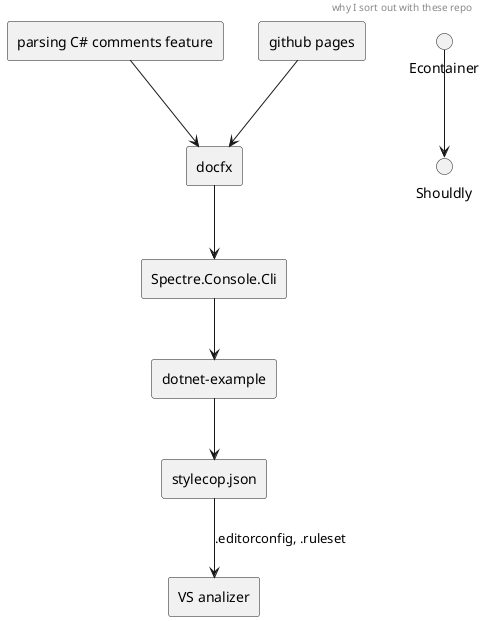 #It is easy to forget reasons why I downloaded repo.
@startuml
skinparam componentStyle rectangle
header "why I sort out with these repo"
[parsing C# comments feature]  --> [docfx]
[github pages] --> [docfx] 
[docfx] -->  [Spectre.Console.Cli]
[Spectre.Console.Cli] --> [dotnet-example]
'#https://github.com/patriksvensson/dotnet-example/tree/main) dotnet tool install -g dotnet-example
'[https://github.com/DotNetAnalyzers/StyleCopAnalyzers/blob/master/documentation/Configuration.md]
[dotnet-example] --> [stylecop.json] 
[stylecop.json] -->  [VS analizer]: .editorconfig, .ruleset
    
Econtainer --> Shouldly

@enduml
 
 

   
   
